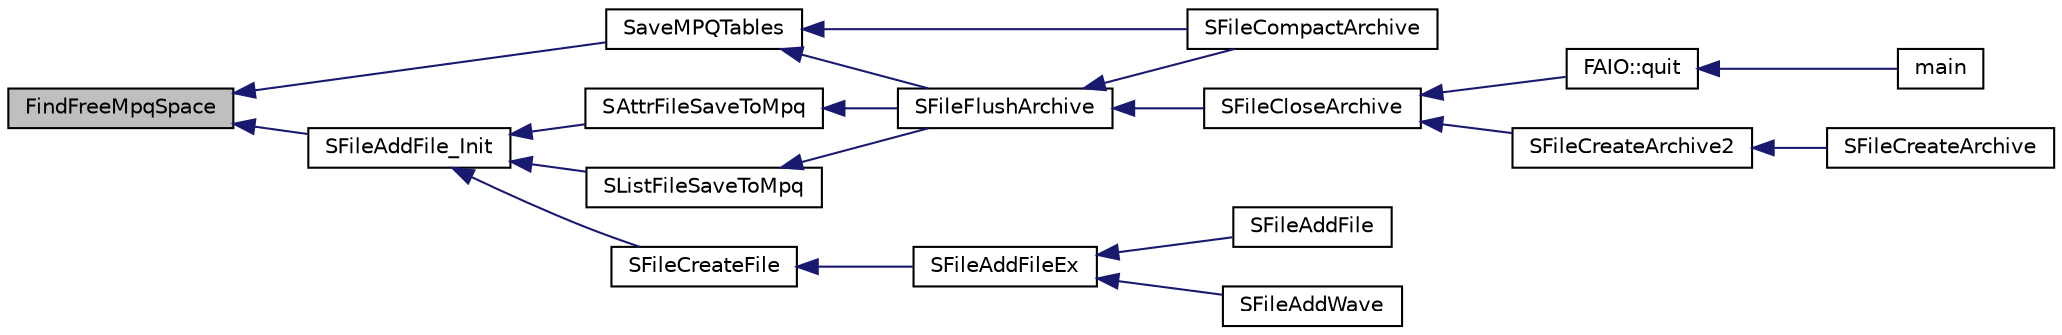 digraph G
{
  edge [fontname="Helvetica",fontsize="10",labelfontname="Helvetica",labelfontsize="10"];
  node [fontname="Helvetica",fontsize="10",shape=record];
  rankdir="LR";
  Node1 [label="FindFreeMpqSpace",height=0.2,width=0.4,color="black", fillcolor="grey75", style="filled" fontcolor="black"];
  Node1 -> Node2 [dir="back",color="midnightblue",fontsize="10",style="solid",fontname="Helvetica"];
  Node2 [label="SaveMPQTables",height=0.2,width=0.4,color="black", fillcolor="white", style="filled",URL="$_storm_common_8h.html#a214be2e28f839a8b8842cd1eb2f3ef71"];
  Node2 -> Node3 [dir="back",color="midnightblue",fontsize="10",style="solid",fontname="Helvetica"];
  Node3 [label="SFileCompactArchive",height=0.2,width=0.4,color="black", fillcolor="white", style="filled",URL="$_storm_lib_8h.html#a4a8f24295ae27ee91ab52a2cc8a0e9ba"];
  Node2 -> Node4 [dir="back",color="midnightblue",fontsize="10",style="solid",fontname="Helvetica"];
  Node4 [label="SFileFlushArchive",height=0.2,width=0.4,color="black", fillcolor="white", style="filled",URL="$_storm_lib_8h.html#a5f3daefb5c0d87a791fcc42ec40714d2"];
  Node4 -> Node3 [dir="back",color="midnightblue",fontsize="10",style="solid",fontname="Helvetica"];
  Node4 -> Node5 [dir="back",color="midnightblue",fontsize="10",style="solid",fontname="Helvetica"];
  Node5 [label="SFileCloseArchive",height=0.2,width=0.4,color="black", fillcolor="white", style="filled",URL="$_storm_lib_8h.html#abe1ae9917ea665286bffd1524561fceb"];
  Node5 -> Node6 [dir="back",color="midnightblue",fontsize="10",style="solid",fontname="Helvetica"];
  Node6 [label="FAIO::quit",height=0.2,width=0.4,color="black", fillcolor="white", style="filled",URL="$namespace_f_a_i_o.html#ae82e5f53b89d70f240951c564bdff66a"];
  Node6 -> Node7 [dir="back",color="midnightblue",fontsize="10",style="solid",fontname="Helvetica"];
  Node7 [label="main",height=0.2,width=0.4,color="black", fillcolor="white", style="filled",URL="$exedump_2main_8cpp.html#a2c3f6775325c30275d11c6abee2db6a0"];
  Node5 -> Node8 [dir="back",color="midnightblue",fontsize="10",style="solid",fontname="Helvetica"];
  Node8 [label="SFileCreateArchive2",height=0.2,width=0.4,color="black", fillcolor="white", style="filled",URL="$_storm_lib_8h.html#aa2b6fa8f16b5ac42868c546533fe26ce"];
  Node8 -> Node9 [dir="back",color="midnightblue",fontsize="10",style="solid",fontname="Helvetica"];
  Node9 [label="SFileCreateArchive",height=0.2,width=0.4,color="black", fillcolor="white", style="filled",URL="$_storm_lib_8h.html#a11342f379ed88e7b54873f1f53feb773"];
  Node1 -> Node10 [dir="back",color="midnightblue",fontsize="10",style="solid",fontname="Helvetica"];
  Node10 [label="SFileAddFile_Init",height=0.2,width=0.4,color="black", fillcolor="white", style="filled",URL="$_storm_common_8h.html#ab45600a4a2a6fee1a3f03493e789866b"];
  Node10 -> Node11 [dir="back",color="midnightblue",fontsize="10",style="solid",fontname="Helvetica"];
  Node11 [label="SFileCreateFile",height=0.2,width=0.4,color="black", fillcolor="white", style="filled",URL="$_storm_lib_8h.html#ae3ab9ea48707f8edb0decb7fef53e896"];
  Node11 -> Node12 [dir="back",color="midnightblue",fontsize="10",style="solid",fontname="Helvetica"];
  Node12 [label="SFileAddFileEx",height=0.2,width=0.4,color="black", fillcolor="white", style="filled",URL="$_storm_lib_8h.html#a9d092079ada150e05bfed5a26e65e184"];
  Node12 -> Node13 [dir="back",color="midnightblue",fontsize="10",style="solid",fontname="Helvetica"];
  Node13 [label="SFileAddFile",height=0.2,width=0.4,color="black", fillcolor="white", style="filled",URL="$_storm_lib_8h.html#ab6184a31092ac5364a8746b1fca3a822"];
  Node12 -> Node14 [dir="back",color="midnightblue",fontsize="10",style="solid",fontname="Helvetica"];
  Node14 [label="SFileAddWave",height=0.2,width=0.4,color="black", fillcolor="white", style="filled",URL="$_storm_lib_8h.html#a4cc5ee53bb9a41f91d71a0be809ede22"];
  Node10 -> Node15 [dir="back",color="midnightblue",fontsize="10",style="solid",fontname="Helvetica"];
  Node15 [label="SAttrFileSaveToMpq",height=0.2,width=0.4,color="black", fillcolor="white", style="filled",URL="$_storm_common_8h.html#a1f552d4db51760c541354dc64e7808ea"];
  Node15 -> Node4 [dir="back",color="midnightblue",fontsize="10",style="solid",fontname="Helvetica"];
  Node10 -> Node16 [dir="back",color="midnightblue",fontsize="10",style="solid",fontname="Helvetica"];
  Node16 [label="SListFileSaveToMpq",height=0.2,width=0.4,color="black", fillcolor="white", style="filled",URL="$_storm_common_8h.html#a92fbeed559aba21268c7cf0b967e49fc"];
  Node16 -> Node4 [dir="back",color="midnightblue",fontsize="10",style="solid",fontname="Helvetica"];
}
